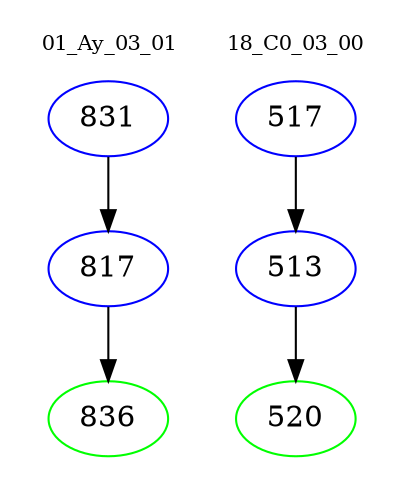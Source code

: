digraph{
subgraph cluster_0 {
color = white
label = "01_Ay_03_01";
fontsize=10;
T0_831 [label="831", color="blue"]
T0_831 -> T0_817 [color="black"]
T0_817 [label="817", color="blue"]
T0_817 -> T0_836 [color="black"]
T0_836 [label="836", color="green"]
}
subgraph cluster_1 {
color = white
label = "18_C0_03_00";
fontsize=10;
T1_517 [label="517", color="blue"]
T1_517 -> T1_513 [color="black"]
T1_513 [label="513", color="blue"]
T1_513 -> T1_520 [color="black"]
T1_520 [label="520", color="green"]
}
}
